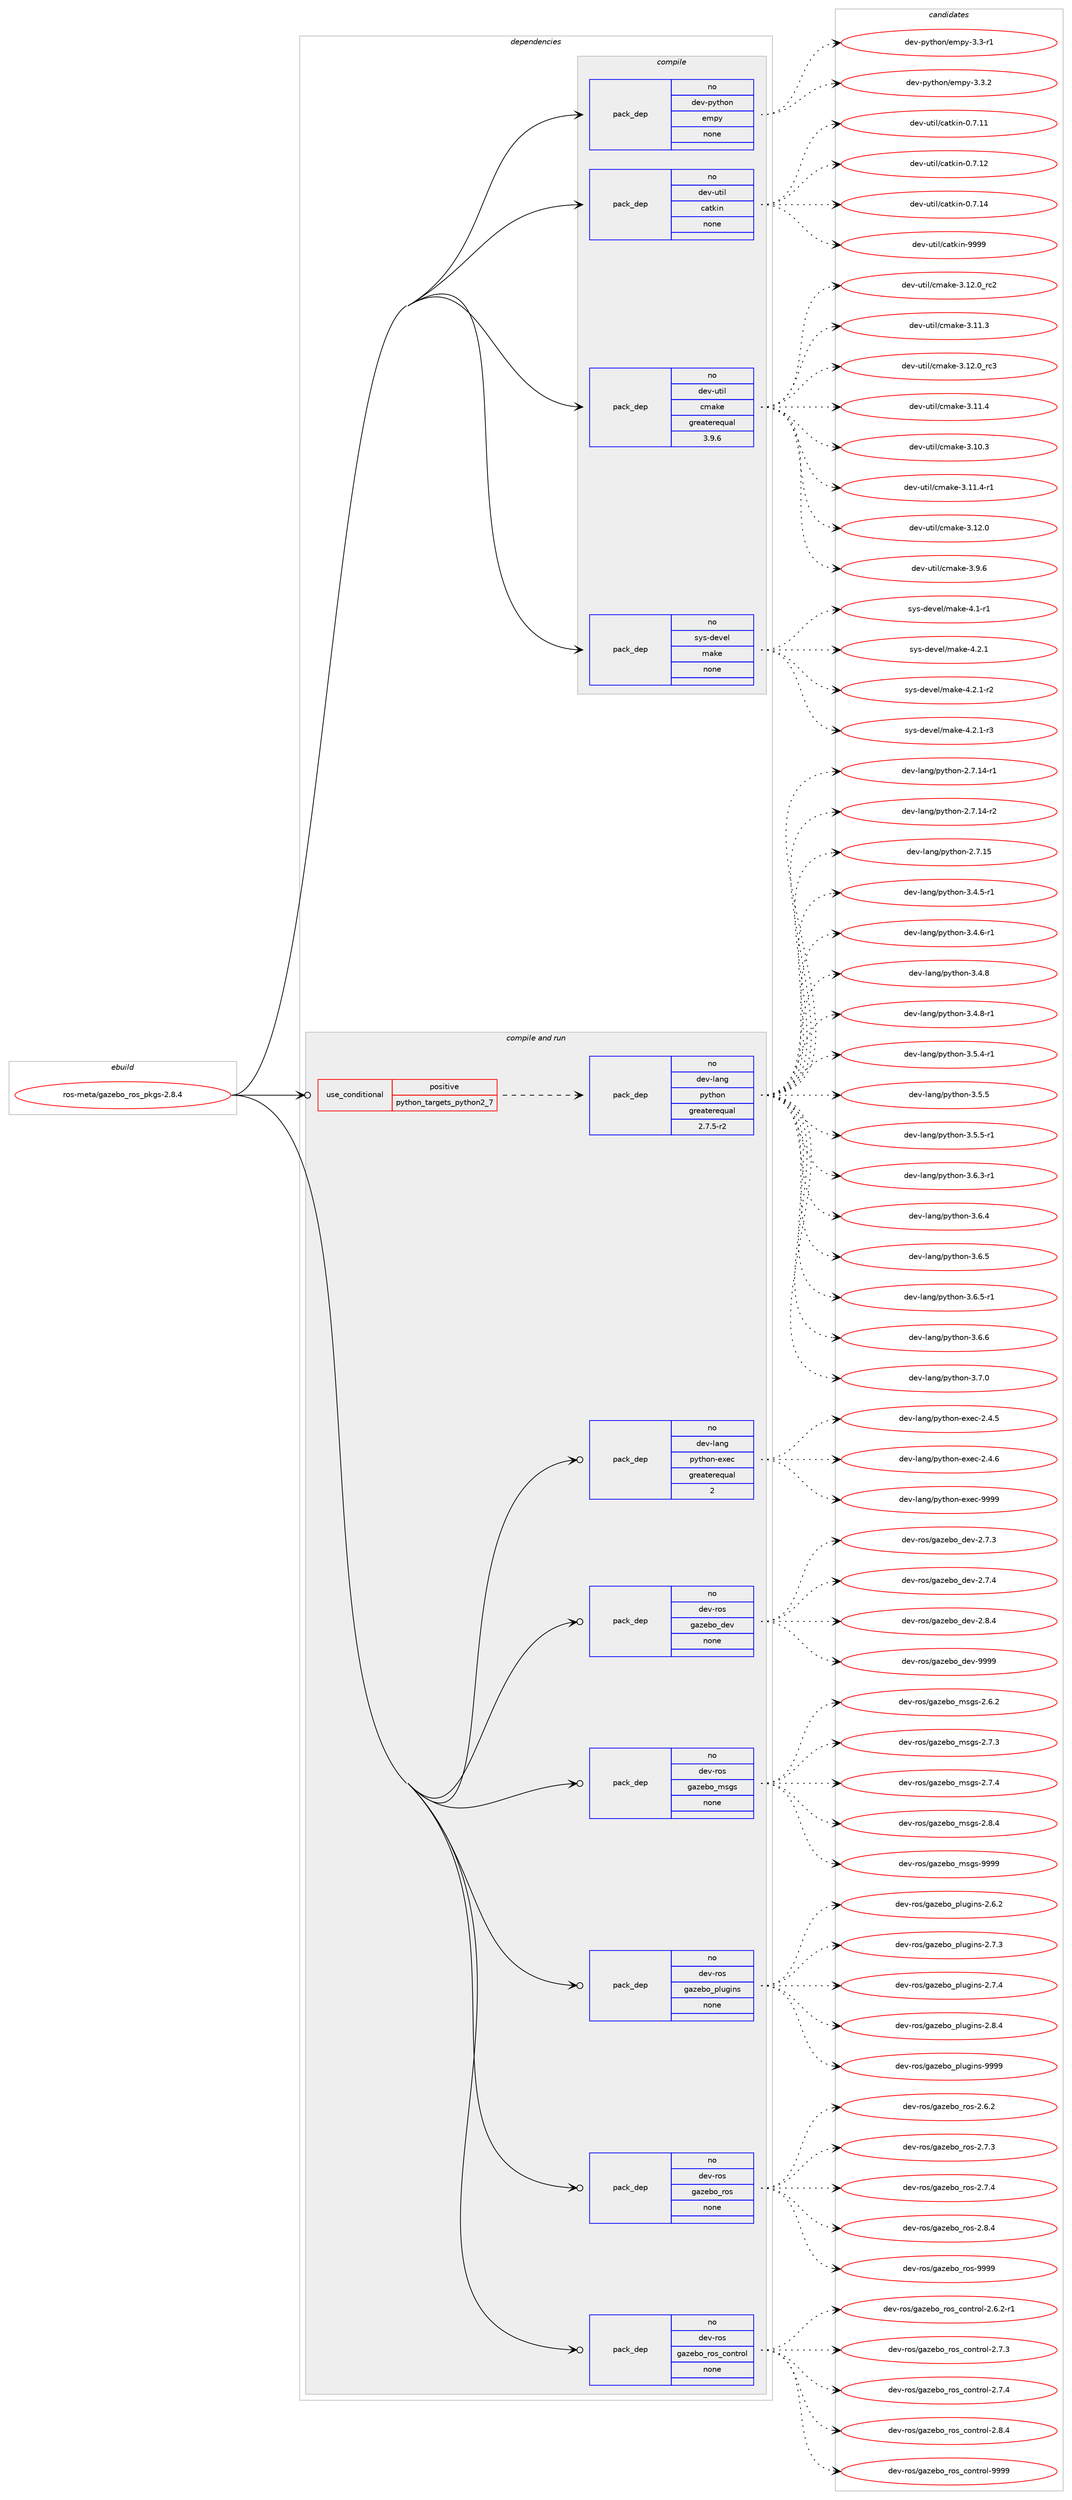 digraph prolog {

# *************
# Graph options
# *************

newrank=true;
concentrate=true;
compound=true;
graph [rankdir=LR,fontname=Helvetica,fontsize=10,ranksep=1.5];#, ranksep=2.5, nodesep=0.2];
edge  [arrowhead=vee];
node  [fontname=Helvetica,fontsize=10];

# **********
# The ebuild
# **********

subgraph cluster_leftcol {
color=gray;
rank=same;
label=<<i>ebuild</i>>;
id [label="ros-meta/gazebo_ros_pkgs-2.8.4", color=red, width=4, href="../ros-meta/gazebo_ros_pkgs-2.8.4.svg"];
}

# ****************
# The dependencies
# ****************

subgraph cluster_midcol {
color=gray;
label=<<i>dependencies</i>>;
subgraph cluster_compile {
fillcolor="#eeeeee";
style=filled;
label=<<i>compile</i>>;
subgraph pack1011 {
dependency1448 [label=<<TABLE BORDER="0" CELLBORDER="1" CELLSPACING="0" CELLPADDING="4" WIDTH="220"><TR><TD ROWSPAN="6" CELLPADDING="30">pack_dep</TD></TR><TR><TD WIDTH="110">no</TD></TR><TR><TD>dev-python</TD></TR><TR><TD>empy</TD></TR><TR><TD>none</TD></TR><TR><TD></TD></TR></TABLE>>, shape=none, color=blue];
}
id:e -> dependency1448:w [weight=20,style="solid",arrowhead="vee"];
subgraph pack1012 {
dependency1449 [label=<<TABLE BORDER="0" CELLBORDER="1" CELLSPACING="0" CELLPADDING="4" WIDTH="220"><TR><TD ROWSPAN="6" CELLPADDING="30">pack_dep</TD></TR><TR><TD WIDTH="110">no</TD></TR><TR><TD>dev-util</TD></TR><TR><TD>catkin</TD></TR><TR><TD>none</TD></TR><TR><TD></TD></TR></TABLE>>, shape=none, color=blue];
}
id:e -> dependency1449:w [weight=20,style="solid",arrowhead="vee"];
subgraph pack1013 {
dependency1450 [label=<<TABLE BORDER="0" CELLBORDER="1" CELLSPACING="0" CELLPADDING="4" WIDTH="220"><TR><TD ROWSPAN="6" CELLPADDING="30">pack_dep</TD></TR><TR><TD WIDTH="110">no</TD></TR><TR><TD>dev-util</TD></TR><TR><TD>cmake</TD></TR><TR><TD>greaterequal</TD></TR><TR><TD>3.9.6</TD></TR></TABLE>>, shape=none, color=blue];
}
id:e -> dependency1450:w [weight=20,style="solid",arrowhead="vee"];
subgraph pack1014 {
dependency1451 [label=<<TABLE BORDER="0" CELLBORDER="1" CELLSPACING="0" CELLPADDING="4" WIDTH="220"><TR><TD ROWSPAN="6" CELLPADDING="30">pack_dep</TD></TR><TR><TD WIDTH="110">no</TD></TR><TR><TD>sys-devel</TD></TR><TR><TD>make</TD></TR><TR><TD>none</TD></TR><TR><TD></TD></TR></TABLE>>, shape=none, color=blue];
}
id:e -> dependency1451:w [weight=20,style="solid",arrowhead="vee"];
}
subgraph cluster_compileandrun {
fillcolor="#eeeeee";
style=filled;
label=<<i>compile and run</i>>;
subgraph cond406 {
dependency1452 [label=<<TABLE BORDER="0" CELLBORDER="1" CELLSPACING="0" CELLPADDING="4"><TR><TD ROWSPAN="3" CELLPADDING="10">use_conditional</TD></TR><TR><TD>positive</TD></TR><TR><TD>python_targets_python2_7</TD></TR></TABLE>>, shape=none, color=red];
subgraph pack1015 {
dependency1453 [label=<<TABLE BORDER="0" CELLBORDER="1" CELLSPACING="0" CELLPADDING="4" WIDTH="220"><TR><TD ROWSPAN="6" CELLPADDING="30">pack_dep</TD></TR><TR><TD WIDTH="110">no</TD></TR><TR><TD>dev-lang</TD></TR><TR><TD>python</TD></TR><TR><TD>greaterequal</TD></TR><TR><TD>2.7.5-r2</TD></TR></TABLE>>, shape=none, color=blue];
}
dependency1452:e -> dependency1453:w [weight=20,style="dashed",arrowhead="vee"];
}
id:e -> dependency1452:w [weight=20,style="solid",arrowhead="odotvee"];
subgraph pack1016 {
dependency1454 [label=<<TABLE BORDER="0" CELLBORDER="1" CELLSPACING="0" CELLPADDING="4" WIDTH="220"><TR><TD ROWSPAN="6" CELLPADDING="30">pack_dep</TD></TR><TR><TD WIDTH="110">no</TD></TR><TR><TD>dev-lang</TD></TR><TR><TD>python-exec</TD></TR><TR><TD>greaterequal</TD></TR><TR><TD>2</TD></TR></TABLE>>, shape=none, color=blue];
}
id:e -> dependency1454:w [weight=20,style="solid",arrowhead="odotvee"];
subgraph pack1017 {
dependency1455 [label=<<TABLE BORDER="0" CELLBORDER="1" CELLSPACING="0" CELLPADDING="4" WIDTH="220"><TR><TD ROWSPAN="6" CELLPADDING="30">pack_dep</TD></TR><TR><TD WIDTH="110">no</TD></TR><TR><TD>dev-ros</TD></TR><TR><TD>gazebo_dev</TD></TR><TR><TD>none</TD></TR><TR><TD></TD></TR></TABLE>>, shape=none, color=blue];
}
id:e -> dependency1455:w [weight=20,style="solid",arrowhead="odotvee"];
subgraph pack1018 {
dependency1456 [label=<<TABLE BORDER="0" CELLBORDER="1" CELLSPACING="0" CELLPADDING="4" WIDTH="220"><TR><TD ROWSPAN="6" CELLPADDING="30">pack_dep</TD></TR><TR><TD WIDTH="110">no</TD></TR><TR><TD>dev-ros</TD></TR><TR><TD>gazebo_msgs</TD></TR><TR><TD>none</TD></TR><TR><TD></TD></TR></TABLE>>, shape=none, color=blue];
}
id:e -> dependency1456:w [weight=20,style="solid",arrowhead="odotvee"];
subgraph pack1019 {
dependency1457 [label=<<TABLE BORDER="0" CELLBORDER="1" CELLSPACING="0" CELLPADDING="4" WIDTH="220"><TR><TD ROWSPAN="6" CELLPADDING="30">pack_dep</TD></TR><TR><TD WIDTH="110">no</TD></TR><TR><TD>dev-ros</TD></TR><TR><TD>gazebo_plugins</TD></TR><TR><TD>none</TD></TR><TR><TD></TD></TR></TABLE>>, shape=none, color=blue];
}
id:e -> dependency1457:w [weight=20,style="solid",arrowhead="odotvee"];
subgraph pack1020 {
dependency1458 [label=<<TABLE BORDER="0" CELLBORDER="1" CELLSPACING="0" CELLPADDING="4" WIDTH="220"><TR><TD ROWSPAN="6" CELLPADDING="30">pack_dep</TD></TR><TR><TD WIDTH="110">no</TD></TR><TR><TD>dev-ros</TD></TR><TR><TD>gazebo_ros</TD></TR><TR><TD>none</TD></TR><TR><TD></TD></TR></TABLE>>, shape=none, color=blue];
}
id:e -> dependency1458:w [weight=20,style="solid",arrowhead="odotvee"];
subgraph pack1021 {
dependency1459 [label=<<TABLE BORDER="0" CELLBORDER="1" CELLSPACING="0" CELLPADDING="4" WIDTH="220"><TR><TD ROWSPAN="6" CELLPADDING="30">pack_dep</TD></TR><TR><TD WIDTH="110">no</TD></TR><TR><TD>dev-ros</TD></TR><TR><TD>gazebo_ros_control</TD></TR><TR><TD>none</TD></TR><TR><TD></TD></TR></TABLE>>, shape=none, color=blue];
}
id:e -> dependency1459:w [weight=20,style="solid",arrowhead="odotvee"];
}
subgraph cluster_run {
fillcolor="#eeeeee";
style=filled;
label=<<i>run</i>>;
}
}

# **************
# The candidates
# **************

subgraph cluster_choices {
rank=same;
color=gray;
label=<<i>candidates</i>>;

subgraph choice1011 {
color=black;
nodesep=1;
choice1001011184511212111610411111047101109112121455146514511449 [label="dev-python/empy-3.3-r1", color=red, width=4,href="../dev-python/empy-3.3-r1.svg"];
choice1001011184511212111610411111047101109112121455146514650 [label="dev-python/empy-3.3.2", color=red, width=4,href="../dev-python/empy-3.3.2.svg"];
dependency1448:e -> choice1001011184511212111610411111047101109112121455146514511449:w [style=dotted,weight="100"];
dependency1448:e -> choice1001011184511212111610411111047101109112121455146514650:w [style=dotted,weight="100"];
}
subgraph choice1012 {
color=black;
nodesep=1;
choice1001011184511711610510847999711610710511045484655464949 [label="dev-util/catkin-0.7.11", color=red, width=4,href="../dev-util/catkin-0.7.11.svg"];
choice1001011184511711610510847999711610710511045484655464950 [label="dev-util/catkin-0.7.12", color=red, width=4,href="../dev-util/catkin-0.7.12.svg"];
choice1001011184511711610510847999711610710511045484655464952 [label="dev-util/catkin-0.7.14", color=red, width=4,href="../dev-util/catkin-0.7.14.svg"];
choice100101118451171161051084799971161071051104557575757 [label="dev-util/catkin-9999", color=red, width=4,href="../dev-util/catkin-9999.svg"];
dependency1449:e -> choice1001011184511711610510847999711610710511045484655464949:w [style=dotted,weight="100"];
dependency1449:e -> choice1001011184511711610510847999711610710511045484655464950:w [style=dotted,weight="100"];
dependency1449:e -> choice1001011184511711610510847999711610710511045484655464952:w [style=dotted,weight="100"];
dependency1449:e -> choice100101118451171161051084799971161071051104557575757:w [style=dotted,weight="100"];
}
subgraph choice1013 {
color=black;
nodesep=1;
choice1001011184511711610510847991099710710145514649504648951149950 [label="dev-util/cmake-3.12.0_rc2", color=red, width=4,href="../dev-util/cmake-3.12.0_rc2.svg"];
choice1001011184511711610510847991099710710145514649494651 [label="dev-util/cmake-3.11.3", color=red, width=4,href="../dev-util/cmake-3.11.3.svg"];
choice1001011184511711610510847991099710710145514649504648951149951 [label="dev-util/cmake-3.12.0_rc3", color=red, width=4,href="../dev-util/cmake-3.12.0_rc3.svg"];
choice1001011184511711610510847991099710710145514649494652 [label="dev-util/cmake-3.11.4", color=red, width=4,href="../dev-util/cmake-3.11.4.svg"];
choice1001011184511711610510847991099710710145514649484651 [label="dev-util/cmake-3.10.3", color=red, width=4,href="../dev-util/cmake-3.10.3.svg"];
choice10010111845117116105108479910997107101455146494946524511449 [label="dev-util/cmake-3.11.4-r1", color=red, width=4,href="../dev-util/cmake-3.11.4-r1.svg"];
choice1001011184511711610510847991099710710145514649504648 [label="dev-util/cmake-3.12.0", color=red, width=4,href="../dev-util/cmake-3.12.0.svg"];
choice10010111845117116105108479910997107101455146574654 [label="dev-util/cmake-3.9.6", color=red, width=4,href="../dev-util/cmake-3.9.6.svg"];
dependency1450:e -> choice1001011184511711610510847991099710710145514649504648951149950:w [style=dotted,weight="100"];
dependency1450:e -> choice1001011184511711610510847991099710710145514649494651:w [style=dotted,weight="100"];
dependency1450:e -> choice1001011184511711610510847991099710710145514649504648951149951:w [style=dotted,weight="100"];
dependency1450:e -> choice1001011184511711610510847991099710710145514649494652:w [style=dotted,weight="100"];
dependency1450:e -> choice1001011184511711610510847991099710710145514649484651:w [style=dotted,weight="100"];
dependency1450:e -> choice10010111845117116105108479910997107101455146494946524511449:w [style=dotted,weight="100"];
dependency1450:e -> choice1001011184511711610510847991099710710145514649504648:w [style=dotted,weight="100"];
dependency1450:e -> choice10010111845117116105108479910997107101455146574654:w [style=dotted,weight="100"];
}
subgraph choice1014 {
color=black;
nodesep=1;
choice115121115451001011181011084710997107101455246494511449 [label="sys-devel/make-4.1-r1", color=red, width=4,href="../sys-devel/make-4.1-r1.svg"];
choice115121115451001011181011084710997107101455246504649 [label="sys-devel/make-4.2.1", color=red, width=4,href="../sys-devel/make-4.2.1.svg"];
choice1151211154510010111810110847109971071014552465046494511450 [label="sys-devel/make-4.2.1-r2", color=red, width=4,href="../sys-devel/make-4.2.1-r2.svg"];
choice1151211154510010111810110847109971071014552465046494511451 [label="sys-devel/make-4.2.1-r3", color=red, width=4,href="../sys-devel/make-4.2.1-r3.svg"];
dependency1451:e -> choice115121115451001011181011084710997107101455246494511449:w [style=dotted,weight="100"];
dependency1451:e -> choice115121115451001011181011084710997107101455246504649:w [style=dotted,weight="100"];
dependency1451:e -> choice1151211154510010111810110847109971071014552465046494511450:w [style=dotted,weight="100"];
dependency1451:e -> choice1151211154510010111810110847109971071014552465046494511451:w [style=dotted,weight="100"];
}
subgraph choice1015 {
color=black;
nodesep=1;
choice100101118451089711010347112121116104111110455046554649524511449 [label="dev-lang/python-2.7.14-r1", color=red, width=4,href="../dev-lang/python-2.7.14-r1.svg"];
choice100101118451089711010347112121116104111110455046554649524511450 [label="dev-lang/python-2.7.14-r2", color=red, width=4,href="../dev-lang/python-2.7.14-r2.svg"];
choice10010111845108971101034711212111610411111045504655464953 [label="dev-lang/python-2.7.15", color=red, width=4,href="../dev-lang/python-2.7.15.svg"];
choice1001011184510897110103471121211161041111104551465246534511449 [label="dev-lang/python-3.4.5-r1", color=red, width=4,href="../dev-lang/python-3.4.5-r1.svg"];
choice1001011184510897110103471121211161041111104551465246544511449 [label="dev-lang/python-3.4.6-r1", color=red, width=4,href="../dev-lang/python-3.4.6-r1.svg"];
choice100101118451089711010347112121116104111110455146524656 [label="dev-lang/python-3.4.8", color=red, width=4,href="../dev-lang/python-3.4.8.svg"];
choice1001011184510897110103471121211161041111104551465246564511449 [label="dev-lang/python-3.4.8-r1", color=red, width=4,href="../dev-lang/python-3.4.8-r1.svg"];
choice1001011184510897110103471121211161041111104551465346524511449 [label="dev-lang/python-3.5.4-r1", color=red, width=4,href="../dev-lang/python-3.5.4-r1.svg"];
choice100101118451089711010347112121116104111110455146534653 [label="dev-lang/python-3.5.5", color=red, width=4,href="../dev-lang/python-3.5.5.svg"];
choice1001011184510897110103471121211161041111104551465346534511449 [label="dev-lang/python-3.5.5-r1", color=red, width=4,href="../dev-lang/python-3.5.5-r1.svg"];
choice1001011184510897110103471121211161041111104551465446514511449 [label="dev-lang/python-3.6.3-r1", color=red, width=4,href="../dev-lang/python-3.6.3-r1.svg"];
choice100101118451089711010347112121116104111110455146544652 [label="dev-lang/python-3.6.4", color=red, width=4,href="../dev-lang/python-3.6.4.svg"];
choice100101118451089711010347112121116104111110455146544653 [label="dev-lang/python-3.6.5", color=red, width=4,href="../dev-lang/python-3.6.5.svg"];
choice1001011184510897110103471121211161041111104551465446534511449 [label="dev-lang/python-3.6.5-r1", color=red, width=4,href="../dev-lang/python-3.6.5-r1.svg"];
choice100101118451089711010347112121116104111110455146544654 [label="dev-lang/python-3.6.6", color=red, width=4,href="../dev-lang/python-3.6.6.svg"];
choice100101118451089711010347112121116104111110455146554648 [label="dev-lang/python-3.7.0", color=red, width=4,href="../dev-lang/python-3.7.0.svg"];
dependency1453:e -> choice100101118451089711010347112121116104111110455046554649524511449:w [style=dotted,weight="100"];
dependency1453:e -> choice100101118451089711010347112121116104111110455046554649524511450:w [style=dotted,weight="100"];
dependency1453:e -> choice10010111845108971101034711212111610411111045504655464953:w [style=dotted,weight="100"];
dependency1453:e -> choice1001011184510897110103471121211161041111104551465246534511449:w [style=dotted,weight="100"];
dependency1453:e -> choice1001011184510897110103471121211161041111104551465246544511449:w [style=dotted,weight="100"];
dependency1453:e -> choice100101118451089711010347112121116104111110455146524656:w [style=dotted,weight="100"];
dependency1453:e -> choice1001011184510897110103471121211161041111104551465246564511449:w [style=dotted,weight="100"];
dependency1453:e -> choice1001011184510897110103471121211161041111104551465346524511449:w [style=dotted,weight="100"];
dependency1453:e -> choice100101118451089711010347112121116104111110455146534653:w [style=dotted,weight="100"];
dependency1453:e -> choice1001011184510897110103471121211161041111104551465346534511449:w [style=dotted,weight="100"];
dependency1453:e -> choice1001011184510897110103471121211161041111104551465446514511449:w [style=dotted,weight="100"];
dependency1453:e -> choice100101118451089711010347112121116104111110455146544652:w [style=dotted,weight="100"];
dependency1453:e -> choice100101118451089711010347112121116104111110455146544653:w [style=dotted,weight="100"];
dependency1453:e -> choice1001011184510897110103471121211161041111104551465446534511449:w [style=dotted,weight="100"];
dependency1453:e -> choice100101118451089711010347112121116104111110455146544654:w [style=dotted,weight="100"];
dependency1453:e -> choice100101118451089711010347112121116104111110455146554648:w [style=dotted,weight="100"];
}
subgraph choice1016 {
color=black;
nodesep=1;
choice1001011184510897110103471121211161041111104510112010199455046524653 [label="dev-lang/python-exec-2.4.5", color=red, width=4,href="../dev-lang/python-exec-2.4.5.svg"];
choice1001011184510897110103471121211161041111104510112010199455046524654 [label="dev-lang/python-exec-2.4.6", color=red, width=4,href="../dev-lang/python-exec-2.4.6.svg"];
choice10010111845108971101034711212111610411111045101120101994557575757 [label="dev-lang/python-exec-9999", color=red, width=4,href="../dev-lang/python-exec-9999.svg"];
dependency1454:e -> choice1001011184510897110103471121211161041111104510112010199455046524653:w [style=dotted,weight="100"];
dependency1454:e -> choice1001011184510897110103471121211161041111104510112010199455046524654:w [style=dotted,weight="100"];
dependency1454:e -> choice10010111845108971101034711212111610411111045101120101994557575757:w [style=dotted,weight="100"];
}
subgraph choice1017 {
color=black;
nodesep=1;
choice1001011184511411111547103971221019811195100101118455046554651 [label="dev-ros/gazebo_dev-2.7.3", color=red, width=4,href="../dev-ros/gazebo_dev-2.7.3.svg"];
choice1001011184511411111547103971221019811195100101118455046554652 [label="dev-ros/gazebo_dev-2.7.4", color=red, width=4,href="../dev-ros/gazebo_dev-2.7.4.svg"];
choice1001011184511411111547103971221019811195100101118455046564652 [label="dev-ros/gazebo_dev-2.8.4", color=red, width=4,href="../dev-ros/gazebo_dev-2.8.4.svg"];
choice10010111845114111115471039712210198111951001011184557575757 [label="dev-ros/gazebo_dev-9999", color=red, width=4,href="../dev-ros/gazebo_dev-9999.svg"];
dependency1455:e -> choice1001011184511411111547103971221019811195100101118455046554651:w [style=dotted,weight="100"];
dependency1455:e -> choice1001011184511411111547103971221019811195100101118455046554652:w [style=dotted,weight="100"];
dependency1455:e -> choice1001011184511411111547103971221019811195100101118455046564652:w [style=dotted,weight="100"];
dependency1455:e -> choice10010111845114111115471039712210198111951001011184557575757:w [style=dotted,weight="100"];
}
subgraph choice1018 {
color=black;
nodesep=1;
choice1001011184511411111547103971221019811195109115103115455046544650 [label="dev-ros/gazebo_msgs-2.6.2", color=red, width=4,href="../dev-ros/gazebo_msgs-2.6.2.svg"];
choice1001011184511411111547103971221019811195109115103115455046554651 [label="dev-ros/gazebo_msgs-2.7.3", color=red, width=4,href="../dev-ros/gazebo_msgs-2.7.3.svg"];
choice1001011184511411111547103971221019811195109115103115455046554652 [label="dev-ros/gazebo_msgs-2.7.4", color=red, width=4,href="../dev-ros/gazebo_msgs-2.7.4.svg"];
choice1001011184511411111547103971221019811195109115103115455046564652 [label="dev-ros/gazebo_msgs-2.8.4", color=red, width=4,href="../dev-ros/gazebo_msgs-2.8.4.svg"];
choice10010111845114111115471039712210198111951091151031154557575757 [label="dev-ros/gazebo_msgs-9999", color=red, width=4,href="../dev-ros/gazebo_msgs-9999.svg"];
dependency1456:e -> choice1001011184511411111547103971221019811195109115103115455046544650:w [style=dotted,weight="100"];
dependency1456:e -> choice1001011184511411111547103971221019811195109115103115455046554651:w [style=dotted,weight="100"];
dependency1456:e -> choice1001011184511411111547103971221019811195109115103115455046554652:w [style=dotted,weight="100"];
dependency1456:e -> choice1001011184511411111547103971221019811195109115103115455046564652:w [style=dotted,weight="100"];
dependency1456:e -> choice10010111845114111115471039712210198111951091151031154557575757:w [style=dotted,weight="100"];
}
subgraph choice1019 {
color=black;
nodesep=1;
choice1001011184511411111547103971221019811195112108117103105110115455046544650 [label="dev-ros/gazebo_plugins-2.6.2", color=red, width=4,href="../dev-ros/gazebo_plugins-2.6.2.svg"];
choice1001011184511411111547103971221019811195112108117103105110115455046554651 [label="dev-ros/gazebo_plugins-2.7.3", color=red, width=4,href="../dev-ros/gazebo_plugins-2.7.3.svg"];
choice1001011184511411111547103971221019811195112108117103105110115455046554652 [label="dev-ros/gazebo_plugins-2.7.4", color=red, width=4,href="../dev-ros/gazebo_plugins-2.7.4.svg"];
choice1001011184511411111547103971221019811195112108117103105110115455046564652 [label="dev-ros/gazebo_plugins-2.8.4", color=red, width=4,href="../dev-ros/gazebo_plugins-2.8.4.svg"];
choice10010111845114111115471039712210198111951121081171031051101154557575757 [label="dev-ros/gazebo_plugins-9999", color=red, width=4,href="../dev-ros/gazebo_plugins-9999.svg"];
dependency1457:e -> choice1001011184511411111547103971221019811195112108117103105110115455046544650:w [style=dotted,weight="100"];
dependency1457:e -> choice1001011184511411111547103971221019811195112108117103105110115455046554651:w [style=dotted,weight="100"];
dependency1457:e -> choice1001011184511411111547103971221019811195112108117103105110115455046554652:w [style=dotted,weight="100"];
dependency1457:e -> choice1001011184511411111547103971221019811195112108117103105110115455046564652:w [style=dotted,weight="100"];
dependency1457:e -> choice10010111845114111115471039712210198111951121081171031051101154557575757:w [style=dotted,weight="100"];
}
subgraph choice1020 {
color=black;
nodesep=1;
choice1001011184511411111547103971221019811195114111115455046544650 [label="dev-ros/gazebo_ros-2.6.2", color=red, width=4,href="../dev-ros/gazebo_ros-2.6.2.svg"];
choice1001011184511411111547103971221019811195114111115455046554651 [label="dev-ros/gazebo_ros-2.7.3", color=red, width=4,href="../dev-ros/gazebo_ros-2.7.3.svg"];
choice1001011184511411111547103971221019811195114111115455046554652 [label="dev-ros/gazebo_ros-2.7.4", color=red, width=4,href="../dev-ros/gazebo_ros-2.7.4.svg"];
choice1001011184511411111547103971221019811195114111115455046564652 [label="dev-ros/gazebo_ros-2.8.4", color=red, width=4,href="../dev-ros/gazebo_ros-2.8.4.svg"];
choice10010111845114111115471039712210198111951141111154557575757 [label="dev-ros/gazebo_ros-9999", color=red, width=4,href="../dev-ros/gazebo_ros-9999.svg"];
dependency1458:e -> choice1001011184511411111547103971221019811195114111115455046544650:w [style=dotted,weight="100"];
dependency1458:e -> choice1001011184511411111547103971221019811195114111115455046554651:w [style=dotted,weight="100"];
dependency1458:e -> choice1001011184511411111547103971221019811195114111115455046554652:w [style=dotted,weight="100"];
dependency1458:e -> choice1001011184511411111547103971221019811195114111115455046564652:w [style=dotted,weight="100"];
dependency1458:e -> choice10010111845114111115471039712210198111951141111154557575757:w [style=dotted,weight="100"];
}
subgraph choice1021 {
color=black;
nodesep=1;
choice100101118451141111154710397122101981119511411111595991111101161141111084550465446504511449 [label="dev-ros/gazebo_ros_control-2.6.2-r1", color=red, width=4,href="../dev-ros/gazebo_ros_control-2.6.2-r1.svg"];
choice10010111845114111115471039712210198111951141111159599111110116114111108455046554651 [label="dev-ros/gazebo_ros_control-2.7.3", color=red, width=4,href="../dev-ros/gazebo_ros_control-2.7.3.svg"];
choice10010111845114111115471039712210198111951141111159599111110116114111108455046554652 [label="dev-ros/gazebo_ros_control-2.7.4", color=red, width=4,href="../dev-ros/gazebo_ros_control-2.7.4.svg"];
choice10010111845114111115471039712210198111951141111159599111110116114111108455046564652 [label="dev-ros/gazebo_ros_control-2.8.4", color=red, width=4,href="../dev-ros/gazebo_ros_control-2.8.4.svg"];
choice100101118451141111154710397122101981119511411111595991111101161141111084557575757 [label="dev-ros/gazebo_ros_control-9999", color=red, width=4,href="../dev-ros/gazebo_ros_control-9999.svg"];
dependency1459:e -> choice100101118451141111154710397122101981119511411111595991111101161141111084550465446504511449:w [style=dotted,weight="100"];
dependency1459:e -> choice10010111845114111115471039712210198111951141111159599111110116114111108455046554651:w [style=dotted,weight="100"];
dependency1459:e -> choice10010111845114111115471039712210198111951141111159599111110116114111108455046554652:w [style=dotted,weight="100"];
dependency1459:e -> choice10010111845114111115471039712210198111951141111159599111110116114111108455046564652:w [style=dotted,weight="100"];
dependency1459:e -> choice100101118451141111154710397122101981119511411111595991111101161141111084557575757:w [style=dotted,weight="100"];
}
}

}
